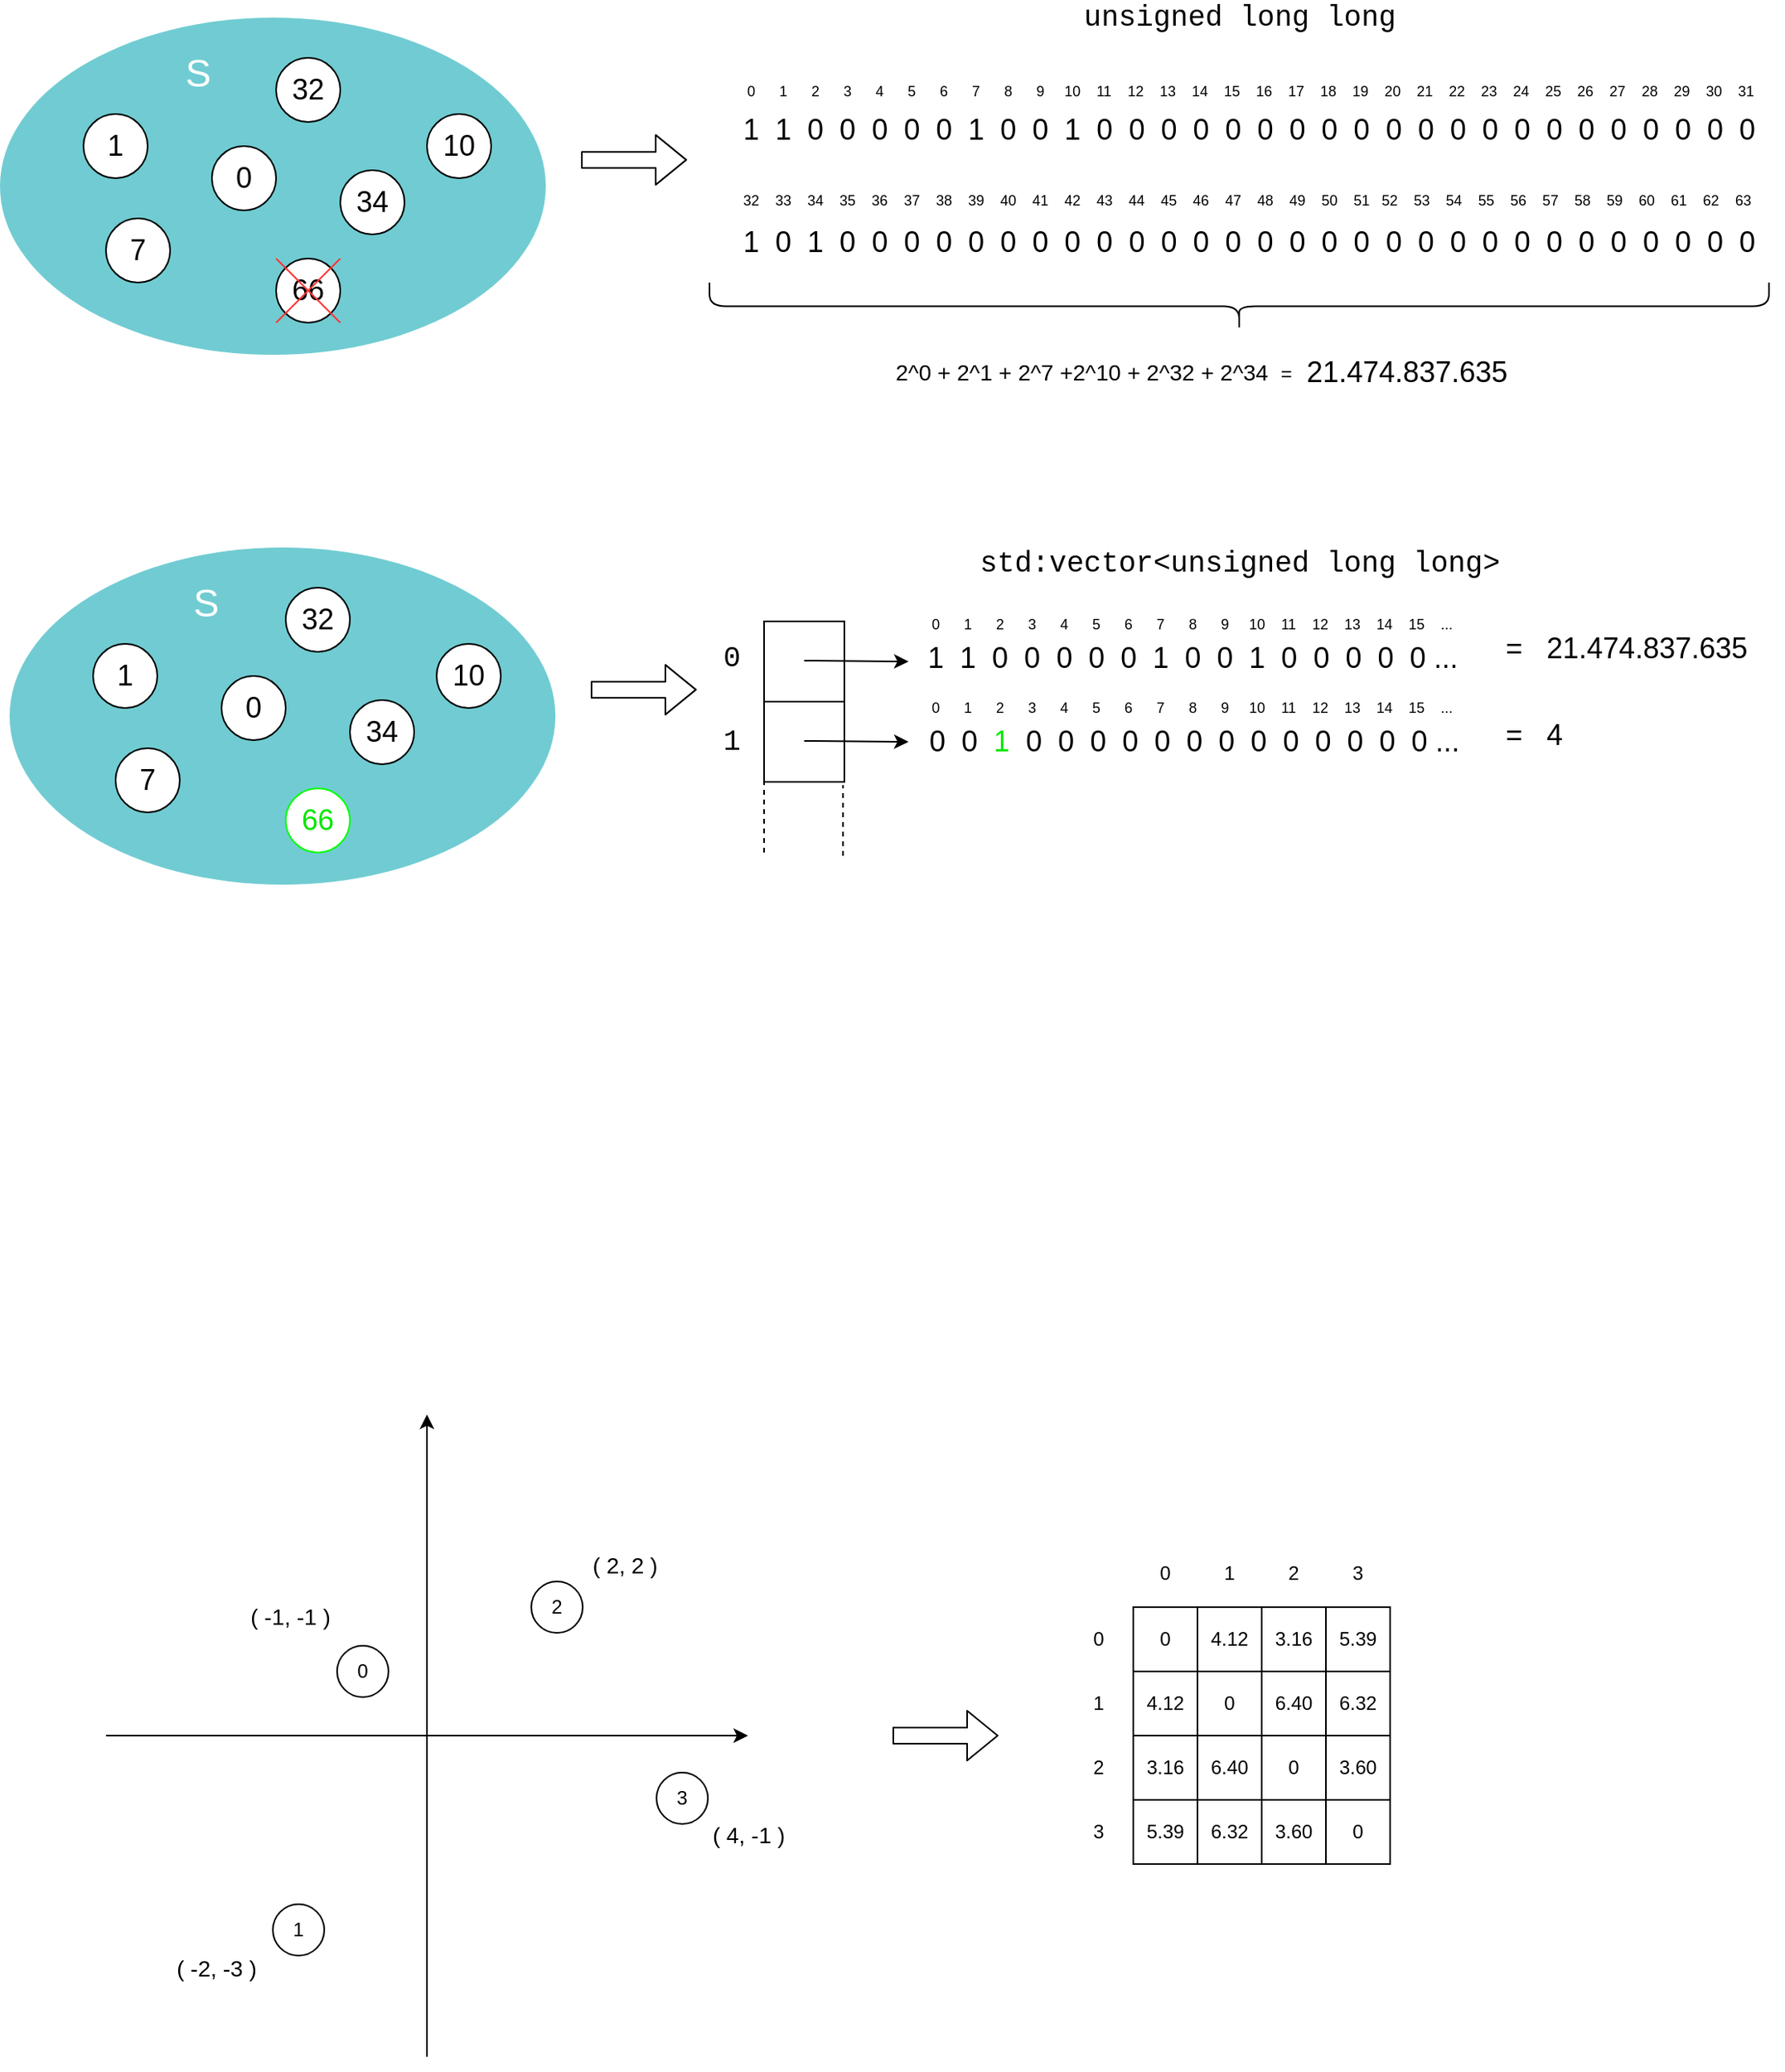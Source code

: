<mxfile version="12.9.13" type="device"><diagram id="3228e29e-7158-1315-38df-8450db1d8a1d" name="Page-1"><mxGraphModel dx="1005" dy="610" grid="1" gridSize="10" guides="1" tooltips="1" connect="1" arrows="1" fold="1" page="1" pageScale="1" pageWidth="1169" pageHeight="827" background="#ffffff" math="0" shadow="0"><root><mxCell id="0"/><mxCell id="1" parent="0"/><mxCell id="21532" value="" style="ellipse;fillColor=#12AAB5;opacity=60;strokeColor=none;html=1;fontColor=#FFFFFF;" parent="1" vertex="1"><mxGeometry x="14" y="50" width="340" height="210" as="geometry"/></mxCell><mxCell id="21534" value="S" style="text;fontSize=24;align=center;verticalAlign=middle;html=1;fontColor=#FFFFFF;" parent="1" vertex="1"><mxGeometry x="42" y="50" width="190" height="70" as="geometry"/></mxCell><mxCell id="YoEbji7SJJN7wVPEPP6z-21550" value="" style="shape=flexArrow;endArrow=classic;html=1;" parent="1" edge="1"><mxGeometry width="50" height="50" relative="1" as="geometry"><mxPoint x="376" y="138.57" as="sourcePoint"/><mxPoint x="442" y="138.57" as="targetPoint"/></mxGeometry></mxCell><mxCell id="YoEbji7SJJN7wVPEPP6z-21560" value="&lt;font style=&quot;font-size: 18px&quot;&gt;1&amp;nbsp; 1&lt;/font&gt;&lt;span style=&quot;font-size: 18px&quot;&gt;&amp;nbsp; 0&lt;/span&gt;&lt;span style=&quot;font-size: 18px&quot;&gt;&amp;nbsp; 0&lt;/span&gt;&lt;span style=&quot;font-size: 18px&quot;&gt;&amp;nbsp; 0&lt;/span&gt;&lt;span style=&quot;font-size: 18px&quot;&gt;&amp;nbsp; 0&lt;/span&gt;&lt;span style=&quot;font-size: 18px&quot;&gt;&amp;nbsp; 0&lt;/span&gt;&lt;span style=&quot;font-size: 18px&quot;&gt;&amp;nbsp; 1&lt;/span&gt;&lt;span style=&quot;font-size: 18px&quot;&gt;&amp;nbsp; 0&lt;/span&gt;&lt;span style=&quot;font-size: 18px&quot;&gt;&amp;nbsp; 0&lt;/span&gt;&lt;span style=&quot;font-size: 18px&quot;&gt;&amp;nbsp; 1&lt;/span&gt;&lt;span style=&quot;font-size: 18px&quot;&gt;&amp;nbsp; 0&lt;/span&gt;&lt;span style=&quot;font-size: 18px&quot;&gt;&amp;nbsp; 0&lt;/span&gt;&lt;span style=&quot;font-size: 18px&quot;&gt;&amp;nbsp; 0&lt;/span&gt;&lt;span style=&quot;font-size: 18px&quot;&gt;&amp;nbsp; 0&lt;/span&gt;&lt;span style=&quot;font-size: 18px&quot;&gt;&amp;nbsp; 0&lt;/span&gt;&lt;span style=&quot;font-size: 18px&quot;&gt;&amp;nbsp; 0&lt;/span&gt;&lt;span style=&quot;font-size: 18px&quot;&gt;&amp;nbsp; 0&lt;/span&gt;&lt;span style=&quot;font-size: 18px&quot;&gt;&amp;nbsp; 0&lt;/span&gt;&lt;span style=&quot;font-size: 18px&quot;&gt;&amp;nbsp; 0&lt;/span&gt;&lt;span style=&quot;font-size: 18px&quot;&gt;&amp;nbsp; 0&lt;/span&gt;&lt;span style=&quot;font-size: 18px&quot;&gt;&amp;nbsp; 0&lt;/span&gt;&lt;span style=&quot;font-size: 18px&quot;&gt;&amp;nbsp; 0&lt;/span&gt;&lt;span style=&quot;font-size: 18px&quot;&gt;&amp;nbsp; 0&lt;/span&gt;&lt;span style=&quot;font-size: 18px&quot;&gt;&amp;nbsp; 0&lt;/span&gt;&lt;span style=&quot;font-size: 18px&quot;&gt;&amp;nbsp; 0&lt;/span&gt;&lt;span style=&quot;font-size: 18px&quot;&gt;&amp;nbsp; 0&lt;/span&gt;&lt;span style=&quot;font-size: 18px&quot;&gt;&amp;nbsp; 0&lt;/span&gt;&lt;span style=&quot;font-size: 18px&quot;&gt;&amp;nbsp; 0&lt;/span&gt;&lt;span style=&quot;font-size: 18px&quot;&gt;&amp;nbsp; 0&lt;/span&gt;&lt;span style=&quot;font-size: 18px&quot;&gt;&amp;nbsp; 0&lt;/span&gt;&lt;span style=&quot;font-size: 18px&quot;&gt;&amp;nbsp; 0&lt;/span&gt;" style="text;html=1;strokeColor=none;fillColor=none;align=left;verticalAlign=middle;whiteSpace=wrap;rounded=0;fontSize=16;" parent="1" vertex="1"><mxGeometry x="475" y="110" width="635" height="20" as="geometry"/></mxCell><mxCell id="YoEbji7SJJN7wVPEPP6z-21563" value="&lt;font style=&quot;font-size: 9px&quot;&gt;&amp;nbsp;0&amp;nbsp; &amp;nbsp; &amp;nbsp; 1&amp;nbsp; &amp;nbsp; &amp;nbsp; 2&amp;nbsp; &amp;nbsp; &amp;nbsp; 3&amp;nbsp; &amp;nbsp; &amp;nbsp; 4&amp;nbsp; &amp;nbsp; &amp;nbsp; 5&amp;nbsp; &amp;nbsp; &amp;nbsp; 6&amp;nbsp; &amp;nbsp; &amp;nbsp; 7&amp;nbsp; &amp;nbsp; &amp;nbsp; 8&amp;nbsp; &amp;nbsp; &amp;nbsp; 9&amp;nbsp; &amp;nbsp; &amp;nbsp;10&amp;nbsp; &amp;nbsp; 11&amp;nbsp; &amp;nbsp; 12&amp;nbsp; &amp;nbsp; 13&amp;nbsp; &amp;nbsp; 14&amp;nbsp; &amp;nbsp; 15&amp;nbsp; &amp;nbsp; 16&lt;/font&gt;&lt;span style=&quot;font-size: 9px&quot;&gt;&amp;nbsp; &amp;nbsp; 17&lt;/span&gt;&lt;span style=&quot;font-size: 9px&quot;&gt;&amp;nbsp; &amp;nbsp; 18&amp;nbsp; &amp;nbsp; 19&amp;nbsp; &amp;nbsp; 20&lt;/span&gt;&lt;span style=&quot;font-size: 9px&quot;&gt;&amp;nbsp; &amp;nbsp; 21&lt;/span&gt;&lt;span style=&quot;font-size: 9px&quot;&gt;&amp;nbsp; &amp;nbsp; 22&lt;/span&gt;&lt;span style=&quot;font-size: 9px&quot;&gt;&amp;nbsp; &amp;nbsp; 23&lt;/span&gt;&lt;span style=&quot;font-size: 9px&quot;&gt;&amp;nbsp; &amp;nbsp; 24&lt;/span&gt;&lt;span style=&quot;font-size: 9px&quot;&gt;&amp;nbsp; &amp;nbsp; 25&lt;/span&gt;&lt;span style=&quot;font-size: 9px&quot;&gt;&amp;nbsp; &amp;nbsp; 26&lt;/span&gt;&lt;span style=&quot;font-size: 9px&quot;&gt;&amp;nbsp; &amp;nbsp; 27&lt;/span&gt;&lt;span style=&quot;font-size: 9px&quot;&gt;&amp;nbsp; &amp;nbsp; 28&lt;/span&gt;&lt;span style=&quot;font-size: 9px&quot;&gt;&amp;nbsp; &amp;nbsp; 29&lt;/span&gt;&lt;span style=&quot;font-size: 9px&quot;&gt;&amp;nbsp; &amp;nbsp; 30&lt;/span&gt;&lt;span style=&quot;font-size: 9px&quot;&gt;&amp;nbsp; &amp;nbsp; 31&lt;/span&gt;" style="text;html=1;strokeColor=none;fillColor=none;align=left;verticalAlign=middle;whiteSpace=wrap;rounded=0;" parent="1" vertex="1"><mxGeometry x="475" y="85" width="642" height="20" as="geometry"/></mxCell><mxCell id="DJ05_CDOO7-6j4-YWmin-21534" value="&lt;font style=&quot;font-size: 18px&quot;&gt;1&amp;nbsp; 0&lt;/font&gt;&lt;span style=&quot;font-size: 18px&quot;&gt;&amp;nbsp; 1&lt;/span&gt;&lt;span style=&quot;font-size: 18px&quot;&gt;&amp;nbsp; 0&lt;/span&gt;&lt;span style=&quot;font-size: 18px&quot;&gt;&amp;nbsp; 0&lt;/span&gt;&lt;span style=&quot;font-size: 18px&quot;&gt;&amp;nbsp; 0&lt;/span&gt;&lt;span style=&quot;font-size: 18px&quot;&gt;&amp;nbsp; 0&lt;/span&gt;&lt;span style=&quot;font-size: 18px&quot;&gt;&amp;nbsp; 0&lt;/span&gt;&lt;span style=&quot;font-size: 18px&quot;&gt;&amp;nbsp; 0&lt;/span&gt;&lt;span style=&quot;font-size: 18px&quot;&gt;&amp;nbsp; 0&lt;/span&gt;&lt;span style=&quot;font-size: 18px&quot;&gt;&amp;nbsp; 0&lt;/span&gt;&lt;span style=&quot;font-size: 18px&quot;&gt;&amp;nbsp; 0&lt;/span&gt;&lt;span style=&quot;font-size: 18px&quot;&gt;&amp;nbsp; 0&lt;/span&gt;&lt;span style=&quot;font-size: 18px&quot;&gt;&amp;nbsp; 0&lt;/span&gt;&lt;span style=&quot;font-size: 18px&quot;&gt;&amp;nbsp; 0&lt;/span&gt;&lt;span style=&quot;font-size: 18px&quot;&gt;&amp;nbsp; 0&lt;/span&gt;&lt;span style=&quot;font-size: 18px&quot;&gt;&amp;nbsp; 0&lt;/span&gt;&lt;span style=&quot;font-size: 18px&quot;&gt;&amp;nbsp; 0&lt;/span&gt;&lt;span style=&quot;font-size: 18px&quot;&gt;&amp;nbsp; 0&lt;/span&gt;&lt;span style=&quot;font-size: 18px&quot;&gt;&amp;nbsp; 0&lt;/span&gt;&lt;span style=&quot;font-size: 18px&quot;&gt;&amp;nbsp; 0&lt;/span&gt;&lt;span style=&quot;font-size: 18px&quot;&gt;&amp;nbsp; 0&lt;/span&gt;&lt;span style=&quot;font-size: 18px&quot;&gt;&amp;nbsp; 0&lt;/span&gt;&lt;span style=&quot;font-size: 18px&quot;&gt;&amp;nbsp; 0&lt;/span&gt;&lt;span style=&quot;font-size: 18px&quot;&gt;&amp;nbsp; 0&lt;/span&gt;&lt;span style=&quot;font-size: 18px&quot;&gt;&amp;nbsp; 0&lt;/span&gt;&lt;span style=&quot;font-size: 18px&quot;&gt;&amp;nbsp; 0&lt;/span&gt;&lt;span style=&quot;font-size: 18px&quot;&gt;&amp;nbsp; 0&lt;/span&gt;&lt;span style=&quot;font-size: 18px&quot;&gt;&amp;nbsp; 0&lt;/span&gt;&lt;span style=&quot;font-size: 18px&quot;&gt;&amp;nbsp; 0&lt;/span&gt;&lt;span style=&quot;font-size: 18px&quot;&gt;&amp;nbsp; 0&lt;/span&gt;&lt;span style=&quot;font-size: 18px&quot;&gt;&amp;nbsp; 0&lt;/span&gt;" style="text;html=1;strokeColor=none;fillColor=none;align=left;verticalAlign=middle;whiteSpace=wrap;rounded=0;fontSize=16;" parent="1" vertex="1"><mxGeometry x="475" y="180" width="645" height="20" as="geometry"/></mxCell><mxCell id="DJ05_CDOO7-6j4-YWmin-21535" value="&lt;font style=&quot;font-size: 9px&quot;&gt;32&amp;nbsp; &amp;nbsp; 33&amp;nbsp; &amp;nbsp; 34&amp;nbsp; &amp;nbsp; 35&amp;nbsp; &amp;nbsp; 36&amp;nbsp; &amp;nbsp; 37&amp;nbsp; &amp;nbsp; 38&amp;nbsp; &amp;nbsp; 39&amp;nbsp; &amp;nbsp; 40&amp;nbsp; &amp;nbsp; 41&amp;nbsp;&amp;nbsp; &amp;nbsp;42&amp;nbsp; &amp;nbsp; 43&amp;nbsp; &amp;nbsp; 44&amp;nbsp; &amp;nbsp; 45&amp;nbsp; &amp;nbsp; 46&amp;nbsp; &amp;nbsp; 47&amp;nbsp; &amp;nbsp; 48&lt;/font&gt;&lt;span style=&quot;font-size: 9px&quot;&gt;&amp;nbsp; &amp;nbsp; 49&amp;nbsp; &amp;nbsp; 50&lt;/span&gt;&lt;span style=&quot;font-size: 9px&quot;&gt;&amp;nbsp; &amp;nbsp; 51&amp;nbsp; &amp;nbsp;52&amp;nbsp; &amp;nbsp; 53&lt;/span&gt;&lt;span style=&quot;font-size: 9px&quot;&gt;&amp;nbsp; &amp;nbsp; 54&lt;/span&gt;&lt;span style=&quot;font-size: 9px&quot;&gt;&amp;nbsp; &amp;nbsp; 55&lt;/span&gt;&lt;span style=&quot;font-size: 9px&quot;&gt;&amp;nbsp; &amp;nbsp; 56&lt;/span&gt;&lt;span style=&quot;font-size: 9px&quot;&gt;&amp;nbsp; &amp;nbsp; 57&lt;/span&gt;&lt;span style=&quot;font-size: 9px&quot;&gt;&amp;nbsp; &amp;nbsp; 58&lt;/span&gt;&lt;span style=&quot;font-size: 9px&quot;&gt;&amp;nbsp; &amp;nbsp; 59&lt;/span&gt;&lt;span style=&quot;font-size: 9px&quot;&gt;&amp;nbsp; &amp;nbsp; 60&lt;/span&gt;&lt;span style=&quot;font-size: 9px&quot;&gt;&amp;nbsp; &amp;nbsp; 61&lt;/span&gt;&lt;span style=&quot;font-size: 9px&quot;&gt;&amp;nbsp; &amp;nbsp; 62&amp;nbsp;&lt;/span&gt;&lt;span style=&quot;font-size: 9px&quot;&gt;&amp;nbsp; &amp;nbsp;63&lt;/span&gt;&lt;span style=&quot;font-size: 9px&quot;&gt;&amp;nbsp;&lt;/span&gt;" style="text;html=1;strokeColor=none;fillColor=none;align=left;verticalAlign=middle;whiteSpace=wrap;rounded=0;" parent="1" vertex="1"><mxGeometry x="475" y="153" width="642" height="20" as="geometry"/></mxCell><mxCell id="DJ05_CDOO7-6j4-YWmin-21536" value="&lt;font style=&quot;font-size: 18px&quot;&gt;7&lt;/font&gt;" style="ellipse;whiteSpace=wrap;html=1;aspect=fixed;" parent="1" vertex="1"><mxGeometry x="80" y="175" width="40" height="40" as="geometry"/></mxCell><mxCell id="DJ05_CDOO7-6j4-YWmin-21538" value="&lt;font style=&quot;font-size: 18px&quot;&gt;1&lt;/font&gt;" style="ellipse;whiteSpace=wrap;html=1;aspect=fixed;" parent="1" vertex="1"><mxGeometry x="66" y="110" width="40" height="40" as="geometry"/></mxCell><mxCell id="DJ05_CDOO7-6j4-YWmin-21539" value="&lt;font style=&quot;font-size: 18px&quot;&gt;10&lt;/font&gt;" style="ellipse;whiteSpace=wrap;html=1;aspect=fixed;" parent="1" vertex="1"><mxGeometry x="280" y="110" width="40" height="40" as="geometry"/></mxCell><mxCell id="DJ05_CDOO7-6j4-YWmin-21540" value="&lt;font style=&quot;font-size: 18px&quot;&gt;34&lt;/font&gt;" style="ellipse;whiteSpace=wrap;html=1;aspect=fixed;" parent="1" vertex="1"><mxGeometry x="226" y="145" width="40" height="40" as="geometry"/></mxCell><mxCell id="DJ05_CDOO7-6j4-YWmin-21541" value="&lt;font style=&quot;font-size: 18px&quot;&gt;0&lt;/font&gt;" style="ellipse;whiteSpace=wrap;html=1;aspect=fixed;" parent="1" vertex="1"><mxGeometry x="146" y="130" width="40" height="40" as="geometry"/></mxCell><mxCell id="DJ05_CDOO7-6j4-YWmin-21542" value="&lt;font style=&quot;font-size: 18px&quot;&gt;32&lt;/font&gt;" style="ellipse;whiteSpace=wrap;html=1;aspect=fixed;" parent="1" vertex="1"><mxGeometry x="186" y="75" width="40" height="40" as="geometry"/></mxCell><mxCell id="DJ05_CDOO7-6j4-YWmin-21543" value="" style="shape=curlyBracket;whiteSpace=wrap;html=1;rounded=1;rotation=-90;size=0.509;" parent="1" vertex="1"><mxGeometry x="771" y="-100" width="30" height="660" as="geometry"/></mxCell><UserObject label="&lt;font style=&quot;font-size: 18px&quot;&gt;21.474.837.635&lt;/font&gt;" link="21.474.837.507" id="DJ05_CDOO7-6j4-YWmin-21544"><mxCell style="text;whiteSpace=wrap;html=1;" parent="1" vertex="1"><mxGeometry x="826" y="254" width="112.5" height="30" as="geometry"/></mxCell></UserObject><mxCell id="DJ05_CDOO7-6j4-YWmin-21545" value="&lt;font style=&quot;font-family: &amp;#34;helvetica&amp;#34; ; font-style: normal ; font-weight: 400 ; letter-spacing: normal ; text-align: left ; text-indent: 0px ; text-transform: none ; word-spacing: 0px ; font-size: 14px&quot;&gt;2^0 + 2^1 + 2^7 +2^10 + 2^32 + 2^34&lt;/font&gt;&lt;font style=&quot;font-family: &amp;#34;helvetica&amp;#34; ; font-style: normal ; font-weight: 400 ; letter-spacing: normal ; text-align: left ; text-indent: 0px ; text-transform: none ; word-spacing: 0px ; font-size: 14px&quot;&gt;&lt;span&gt;&amp;nbsp; &lt;/span&gt;&lt;/font&gt;&lt;font style=&quot;font-family: &amp;#34;helvetica&amp;#34; ; font-size: 12px ; font-style: normal ; font-weight: 400 ; letter-spacing: normal ; text-align: left ; text-indent: 0px ; text-transform: none ; word-spacing: 0px&quot;&gt;=&lt;/font&gt;" style="text;whiteSpace=wrap;html=1;fontSize=16;" parent="1" vertex="1"><mxGeometry x="570" y="254" width="256" height="30" as="geometry"/></mxCell><mxCell id="DJ05_CDOO7-6j4-YWmin-21546" value="&lt;font face=&quot;Courier New&quot; style=&quot;font-size: 18px&quot;&gt;unsigned long long&lt;/font&gt;" style="text;html=1;strokeColor=none;fillColor=none;align=center;verticalAlign=middle;whiteSpace=wrap;rounded=0;" parent="1" vertex="1"><mxGeometry x="682.75" y="40" width="206.5" height="20" as="geometry"/></mxCell><mxCell id="DJ05_CDOO7-6j4-YWmin-21547" value="&lt;font style=&quot;font-size: 18px&quot;&gt;66&lt;/font&gt;" style="ellipse;whiteSpace=wrap;html=1;aspect=fixed;" parent="1" vertex="1"><mxGeometry x="186" y="200" width="40" height="40" as="geometry"/></mxCell><mxCell id="DJ05_CDOO7-6j4-YWmin-21549" value="" style="endArrow=none;html=1;fillColor=#FF3333;strokeColor=#FF3333;" parent="1" edge="1"><mxGeometry width="50" height="50" relative="1" as="geometry"><mxPoint x="186" y="240" as="sourcePoint"/><mxPoint x="226" y="200" as="targetPoint"/></mxGeometry></mxCell><mxCell id="DJ05_CDOO7-6j4-YWmin-21551" value="" style="endArrow=none;html=1;strokeColor=#FF3333;" parent="1" edge="1"><mxGeometry width="50" height="50" relative="1" as="geometry"><mxPoint x="226" y="240" as="sourcePoint"/><mxPoint x="186" y="200" as="targetPoint"/></mxGeometry></mxCell><mxCell id="DJ05_CDOO7-6j4-YWmin-21552" value="" style="ellipse;fillColor=#12AAB5;opacity=60;strokeColor=none;html=1;fontColor=#FFFFFF;" parent="1" vertex="1"><mxGeometry x="20" y="380" width="340" height="210" as="geometry"/></mxCell><mxCell id="DJ05_CDOO7-6j4-YWmin-21553" value="S" style="text;fontSize=24;align=center;verticalAlign=middle;html=1;fontColor=#FFFFFF;" parent="1" vertex="1"><mxGeometry x="47" y="380" width="190" height="70" as="geometry"/></mxCell><mxCell id="DJ05_CDOO7-6j4-YWmin-21554" value="" style="shape=flexArrow;endArrow=classic;html=1;" parent="1" edge="1"><mxGeometry width="50" height="50" relative="1" as="geometry"><mxPoint x="382" y="468.57" as="sourcePoint"/><mxPoint x="448" y="468.57" as="targetPoint"/></mxGeometry></mxCell><mxCell id="DJ05_CDOO7-6j4-YWmin-21557" value="&lt;font style=&quot;font-size: 18px&quot;&gt;7&lt;/font&gt;" style="ellipse;whiteSpace=wrap;html=1;aspect=fixed;" parent="1" vertex="1"><mxGeometry x="86" y="505" width="40" height="40" as="geometry"/></mxCell><mxCell id="DJ05_CDOO7-6j4-YWmin-21558" value="&lt;font style=&quot;font-size: 18px&quot;&gt;1&lt;/font&gt;" style="ellipse;whiteSpace=wrap;html=1;aspect=fixed;" parent="1" vertex="1"><mxGeometry x="72" y="440" width="40" height="40" as="geometry"/></mxCell><mxCell id="DJ05_CDOO7-6j4-YWmin-21559" value="&lt;font style=&quot;font-size: 18px&quot;&gt;10&lt;/font&gt;" style="ellipse;whiteSpace=wrap;html=1;aspect=fixed;" parent="1" vertex="1"><mxGeometry x="286" y="440" width="40" height="40" as="geometry"/></mxCell><mxCell id="DJ05_CDOO7-6j4-YWmin-21560" value="&lt;font style=&quot;font-size: 18px&quot;&gt;34&lt;/font&gt;" style="ellipse;whiteSpace=wrap;html=1;aspect=fixed;" parent="1" vertex="1"><mxGeometry x="232" y="475" width="40" height="40" as="geometry"/></mxCell><mxCell id="DJ05_CDOO7-6j4-YWmin-21561" value="&lt;font style=&quot;font-size: 18px&quot;&gt;0&lt;/font&gt;" style="ellipse;whiteSpace=wrap;html=1;aspect=fixed;" parent="1" vertex="1"><mxGeometry x="152" y="460" width="40" height="40" as="geometry"/></mxCell><mxCell id="DJ05_CDOO7-6j4-YWmin-21562" value="&lt;font style=&quot;font-size: 18px&quot;&gt;32&lt;/font&gt;" style="ellipse;whiteSpace=wrap;html=1;aspect=fixed;" parent="1" vertex="1"><mxGeometry x="192" y="405" width="40" height="40" as="geometry"/></mxCell><mxCell id="DJ05_CDOO7-6j4-YWmin-21567" value="&lt;font style=&quot;font-size: 18px&quot; color=&quot;#00e600&quot;&gt;66&lt;/font&gt;" style="ellipse;whiteSpace=wrap;html=1;aspect=fixed;strokeColor=#00FF00;" parent="1" vertex="1"><mxGeometry x="192" y="530" width="40" height="40" as="geometry"/></mxCell><mxCell id="DJ05_CDOO7-6j4-YWmin-21570" value="&lt;font style=&quot;font-size: 18px&quot;&gt;1&amp;nbsp; 1&lt;/font&gt;&lt;span style=&quot;font-size: 18px&quot;&gt;&amp;nbsp; 0&lt;/span&gt;&lt;span style=&quot;font-size: 18px&quot;&gt;&amp;nbsp; 0&lt;/span&gt;&lt;span style=&quot;font-size: 18px&quot;&gt;&amp;nbsp; 0&lt;/span&gt;&lt;span style=&quot;font-size: 18px&quot;&gt;&amp;nbsp; 0&lt;/span&gt;&lt;span style=&quot;font-size: 18px&quot;&gt;&amp;nbsp; 0&lt;/span&gt;&lt;span style=&quot;font-size: 18px&quot;&gt;&amp;nbsp; 1&lt;/span&gt;&lt;span style=&quot;font-size: 18px&quot;&gt;&amp;nbsp; 0&lt;/span&gt;&lt;span style=&quot;font-size: 18px&quot;&gt;&amp;nbsp; 0&lt;/span&gt;&lt;span style=&quot;font-size: 18px&quot;&gt;&amp;nbsp; 1&lt;/span&gt;&lt;span style=&quot;font-size: 18px&quot;&gt;&amp;nbsp; 0&lt;/span&gt;&lt;span style=&quot;font-size: 18px&quot;&gt;&amp;nbsp; 0&lt;/span&gt;&lt;span style=&quot;font-size: 18px&quot;&gt;&amp;nbsp; 0&lt;/span&gt;&lt;span style=&quot;font-size: 18px&quot;&gt;&amp;nbsp; 0&lt;/span&gt;&lt;span style=&quot;font-size: 18px&quot;&gt;&amp;nbsp; 0&amp;nbsp;&lt;/span&gt;&lt;span style=&quot;font-size: 18px&quot;&gt;...&lt;/span&gt;" style="text;html=1;strokeColor=none;fillColor=none;align=left;verticalAlign=middle;whiteSpace=wrap;rounded=0;fontSize=16;" parent="1" vertex="1"><mxGeometry x="590" y="439" width="535" height="20" as="geometry"/></mxCell><mxCell id="DJ05_CDOO7-6j4-YWmin-21571" value="&lt;font style=&quot;font-size: 9px&quot;&gt;&amp;nbsp;0&amp;nbsp; &amp;nbsp; &amp;nbsp; 1&amp;nbsp; &amp;nbsp; &amp;nbsp; 2&amp;nbsp; &amp;nbsp; &amp;nbsp; 3&amp;nbsp; &amp;nbsp; &amp;nbsp; 4&amp;nbsp; &amp;nbsp; &amp;nbsp; 5&amp;nbsp; &amp;nbsp; &amp;nbsp; 6&amp;nbsp; &amp;nbsp; &amp;nbsp; 7&amp;nbsp; &amp;nbsp; &amp;nbsp; 8&amp;nbsp; &amp;nbsp; &amp;nbsp; 9&amp;nbsp; &amp;nbsp; &amp;nbsp;10&amp;nbsp; &amp;nbsp; 11&amp;nbsp; &amp;nbsp; 12&amp;nbsp; &amp;nbsp; 13&amp;nbsp; &amp;nbsp; 14&amp;nbsp; &amp;nbsp; 15&lt;/font&gt;&lt;span style=&quot;font-size: 9px&quot;&gt;&amp;nbsp; &amp;nbsp; ...&lt;/span&gt;" style="text;html=1;strokeColor=none;fillColor=none;align=left;verticalAlign=middle;whiteSpace=wrap;rounded=0;" parent="1" vertex="1"><mxGeometry x="590" y="417" width="535" height="20" as="geometry"/></mxCell><mxCell id="DJ05_CDOO7-6j4-YWmin-21580" value="&lt;font style=&quot;font-size: 18px&quot;&gt;0&amp;nbsp; 0&lt;/font&gt;&lt;span style=&quot;font-size: 18px&quot;&gt;&amp;nbsp; &lt;font color=&quot;#00e600&quot;&gt;1&lt;/font&gt;&lt;/span&gt;&lt;span style=&quot;font-size: 18px&quot;&gt;&amp;nbsp; 0&lt;/span&gt;&lt;span style=&quot;font-size: 18px&quot;&gt;&amp;nbsp; 0&lt;/span&gt;&lt;span style=&quot;font-size: 18px&quot;&gt;&amp;nbsp; 0&lt;/span&gt;&lt;span style=&quot;font-size: 18px&quot;&gt;&amp;nbsp; 0&lt;/span&gt;&lt;span style=&quot;font-size: 18px&quot;&gt;&amp;nbsp; 0&lt;/span&gt;&lt;span style=&quot;font-size: 18px&quot;&gt;&amp;nbsp; 0&lt;/span&gt;&lt;span style=&quot;font-size: 18px&quot;&gt;&amp;nbsp; 0&lt;/span&gt;&lt;span style=&quot;font-size: 18px&quot;&gt;&amp;nbsp; 0&lt;/span&gt;&lt;span style=&quot;font-size: 18px&quot;&gt;&amp;nbsp; 0&lt;/span&gt;&lt;span style=&quot;font-size: 18px&quot;&gt;&amp;nbsp; 0&lt;/span&gt;&lt;span style=&quot;font-size: 18px&quot;&gt;&amp;nbsp; 0&lt;/span&gt;&lt;span style=&quot;font-size: 18px&quot;&gt;&amp;nbsp; 0&lt;/span&gt;&lt;span style=&quot;font-size: 18px&quot;&gt;&amp;nbsp; 0&lt;/span&gt;&lt;span style=&quot;font-size: 18px&quot;&gt;&amp;nbsp;&lt;/span&gt;&lt;span style=&quot;font-size: 18px&quot;&gt;...&lt;/span&gt;" style="text;html=1;strokeColor=none;fillColor=none;align=left;verticalAlign=middle;whiteSpace=wrap;rounded=0;fontSize=16;" parent="1" vertex="1"><mxGeometry x="591" y="491" width="534" height="20" as="geometry"/></mxCell><mxCell id="DJ05_CDOO7-6j4-YWmin-21583" value="" style="whiteSpace=wrap;html=1;aspect=fixed;" parent="1" vertex="1"><mxGeometry x="490" y="476" width="50" height="50" as="geometry"/></mxCell><mxCell id="DJ05_CDOO7-6j4-YWmin-21584" value="" style="whiteSpace=wrap;html=1;aspect=fixed;" parent="1" vertex="1"><mxGeometry x="490" y="426" width="50" height="50" as="geometry"/></mxCell><mxCell id="DJ05_CDOO7-6j4-YWmin-21586" value="&lt;font face=&quot;Courier New&quot; style=&quot;font-size: 18px&quot;&gt;std:vector&amp;lt;unsigned long long&amp;gt;&lt;/font&gt;" style="text;html=1;strokeColor=none;fillColor=none;align=center;verticalAlign=middle;whiteSpace=wrap;rounded=0;" parent="1" vertex="1"><mxGeometry x="607.75" y="380" width="356.5" height="20" as="geometry"/></mxCell><mxCell id="DJ05_CDOO7-6j4-YWmin-21587" value="" style="endArrow=classic;html=1;strokeColor=#000000;fillColor=#FF3333;" parent="1" edge="1"><mxGeometry width="50" height="50" relative="1" as="geometry"><mxPoint x="515" y="450.5" as="sourcePoint"/><mxPoint x="580" y="451" as="targetPoint"/></mxGeometry></mxCell><mxCell id="DJ05_CDOO7-6j4-YWmin-21588" value="" style="endArrow=classic;html=1;strokeColor=#000000;fillColor=#FF3333;" parent="1" edge="1"><mxGeometry width="50" height="50" relative="1" as="geometry"><mxPoint x="515" y="500.5" as="sourcePoint"/><mxPoint x="580" y="501" as="targetPoint"/></mxGeometry></mxCell><mxCell id="DJ05_CDOO7-6j4-YWmin-21589" value="&lt;font style=&quot;font-size: 9px&quot;&gt;&amp;nbsp;0&amp;nbsp; &amp;nbsp; &amp;nbsp; 1&amp;nbsp; &amp;nbsp; &amp;nbsp; 2&amp;nbsp; &amp;nbsp; &amp;nbsp; 3&amp;nbsp; &amp;nbsp; &amp;nbsp; 4&amp;nbsp; &amp;nbsp; &amp;nbsp; 5&amp;nbsp; &amp;nbsp; &amp;nbsp; 6&amp;nbsp; &amp;nbsp; &amp;nbsp; 7&amp;nbsp; &amp;nbsp; &amp;nbsp; 8&amp;nbsp; &amp;nbsp; &amp;nbsp; 9&amp;nbsp; &amp;nbsp; &amp;nbsp;10&amp;nbsp; &amp;nbsp; 11&amp;nbsp; &amp;nbsp; 12&amp;nbsp; &amp;nbsp; 13&amp;nbsp; &amp;nbsp; 14&amp;nbsp; &amp;nbsp; 15 &lt;/font&gt;&lt;span style=&quot;font-size: 9px&quot;&gt;&amp;nbsp; &amp;nbsp;...&lt;/span&gt;" style="text;html=1;strokeColor=none;fillColor=none;align=left;verticalAlign=middle;whiteSpace=wrap;rounded=0;" parent="1" vertex="1"><mxGeometry x="590" y="469" width="535" height="20" as="geometry"/></mxCell><mxCell id="DJ05_CDOO7-6j4-YWmin-21593" value="" style="endArrow=none;dashed=1;html=1;strokeColor=#000000;fillColor=#FF3333;entryX=0;entryY=1;entryDx=0;entryDy=0;" parent="1" target="DJ05_CDOO7-6j4-YWmin-21583" edge="1"><mxGeometry width="50" height="50" relative="1" as="geometry"><mxPoint x="490" y="570" as="sourcePoint"/><mxPoint x="540" y="580" as="targetPoint"/></mxGeometry></mxCell><mxCell id="DJ05_CDOO7-6j4-YWmin-21594" value="" style="endArrow=none;dashed=1;html=1;strokeColor=#000000;fillColor=#FF3333;entryX=0;entryY=1;entryDx=0;entryDy=0;" parent="1" edge="1"><mxGeometry width="50" height="50" relative="1" as="geometry"><mxPoint x="539.17" y="572" as="sourcePoint"/><mxPoint x="539.17" y="528" as="targetPoint"/></mxGeometry></mxCell><mxCell id="DJ05_CDOO7-6j4-YWmin-21595" value="&lt;font&gt;&lt;font face=&quot;Courier New&quot; style=&quot;font-size: 18px&quot;&gt;0&lt;/font&gt;&lt;/font&gt;" style="text;html=1;strokeColor=none;fillColor=none;align=center;verticalAlign=middle;whiteSpace=wrap;rounded=0;" parent="1" vertex="1"><mxGeometry x="450" y="439" width="40" height="20" as="geometry"/></mxCell><mxCell id="DJ05_CDOO7-6j4-YWmin-21596" value="&lt;font face=&quot;Courier New&quot; style=&quot;font-size: 18px&quot;&gt;1&lt;/font&gt;" style="text;html=1;strokeColor=none;fillColor=none;align=center;verticalAlign=middle;whiteSpace=wrap;rounded=0;" parent="1" vertex="1"><mxGeometry x="450" y="491" width="40" height="20" as="geometry"/></mxCell><UserObject label="&lt;font style=&quot;font-size: 18px&quot;&gt;=&amp;nbsp; &amp;nbsp;21.474.837.635&lt;/font&gt;" link="21.474.837.507" id="DJ05_CDOO7-6j4-YWmin-21597"><mxCell style="text;whiteSpace=wrap;html=1;" parent="1" vertex="1"><mxGeometry x="950" y="426" width="170" height="30" as="geometry"/></mxCell></UserObject><UserObject label="&lt;font style=&quot;font-size: 18px&quot;&gt;=&amp;nbsp; &amp;nbsp;4&lt;/font&gt;" link="21.474.837.507" id="DJ05_CDOO7-6j4-YWmin-21598"><mxCell style="text;whiteSpace=wrap;html=1;" parent="1" vertex="1"><mxGeometry x="950" y="480" width="150" height="30" as="geometry"/></mxCell></UserObject><mxCell id="vXOC-cOLMCRaoNyx3LY6-21535" value="" style="endArrow=classic;html=1;" edge="1" parent="1"><mxGeometry width="50" height="50" relative="1" as="geometry"><mxPoint x="80" y="1120" as="sourcePoint"/><mxPoint x="480" y="1120" as="targetPoint"/></mxGeometry></mxCell><mxCell id="vXOC-cOLMCRaoNyx3LY6-21536" value="" style="endArrow=classic;html=1;" edge="1" parent="1"><mxGeometry width="50" height="50" relative="1" as="geometry"><mxPoint x="280" y="1320" as="sourcePoint"/><mxPoint x="280" y="920" as="targetPoint"/></mxGeometry></mxCell><mxCell id="vXOC-cOLMCRaoNyx3LY6-21537" value="0" style="ellipse;whiteSpace=wrap;html=1;aspect=fixed;" vertex="1" parent="1"><mxGeometry x="224" y="1064" width="32" height="32" as="geometry"/></mxCell><mxCell id="vXOC-cOLMCRaoNyx3LY6-21538" value="&lt;font style=&quot;font-size: 14px&quot;&gt;( -1, -1 )&lt;/font&gt;" style="text;html=1;strokeColor=none;fillColor=none;align=center;verticalAlign=middle;whiteSpace=wrap;rounded=0;" vertex="1" parent="1"><mxGeometry x="162" y="1036" width="66" height="20" as="geometry"/></mxCell><mxCell id="vXOC-cOLMCRaoNyx3LY6-21539" value="1" style="ellipse;whiteSpace=wrap;html=1;aspect=fixed;" vertex="1" parent="1"><mxGeometry x="184" y="1225" width="32" height="32" as="geometry"/></mxCell><mxCell id="vXOC-cOLMCRaoNyx3LY6-21541" value="&lt;font style=&quot;font-size: 14px&quot;&gt;( -2, -3 )&lt;/font&gt;" style="text;html=1;strokeColor=none;fillColor=none;align=center;verticalAlign=middle;whiteSpace=wrap;rounded=0;" vertex="1" parent="1"><mxGeometry x="112" y="1255" width="74" height="20" as="geometry"/></mxCell><mxCell id="vXOC-cOLMCRaoNyx3LY6-21543" value="3" style="ellipse;whiteSpace=wrap;html=1;aspect=fixed;" vertex="1" parent="1"><mxGeometry x="423" y="1143" width="32" height="32" as="geometry"/></mxCell><mxCell id="vXOC-cOLMCRaoNyx3LY6-21545" value="&lt;font style=&quot;font-size: 14px&quot;&gt;( 4, -1 )&lt;/font&gt;" style="text;html=1;strokeColor=none;fillColor=none;align=center;verticalAlign=middle;whiteSpace=wrap;rounded=0;" vertex="1" parent="1"><mxGeometry x="443" y="1172" width="75" height="20" as="geometry"/></mxCell><mxCell id="vXOC-cOLMCRaoNyx3LY6-21546" value="2" style="ellipse;whiteSpace=wrap;html=1;aspect=fixed;" vertex="1" parent="1"><mxGeometry x="345" y="1024" width="32" height="32" as="geometry"/></mxCell><mxCell id="vXOC-cOLMCRaoNyx3LY6-21547" value="&lt;font style=&quot;font-size: 14px&quot;&gt;( 2, 2 )&lt;/font&gt;" style="text;html=1;strokeColor=none;fillColor=none;align=center;verticalAlign=middle;whiteSpace=wrap;rounded=0;" vertex="1" parent="1"><mxGeometry x="377" y="1004" width="53" height="20" as="geometry"/></mxCell><mxCell id="vXOC-cOLMCRaoNyx3LY6-21548" value="" style="shape=flexArrow;endArrow=classic;html=1;" edge="1" parent="1"><mxGeometry width="50" height="50" relative="1" as="geometry"><mxPoint x="570" y="1120" as="sourcePoint"/><mxPoint x="636" y="1120" as="targetPoint"/></mxGeometry></mxCell><mxCell id="vXOC-cOLMCRaoNyx3LY6-21549" value="0" style="whiteSpace=wrap;html=1;aspect=fixed;" vertex="1" parent="1"><mxGeometry x="720" y="1040" width="40" height="40" as="geometry"/></mxCell><mxCell id="vXOC-cOLMCRaoNyx3LY6-21550" value="4.12" style="whiteSpace=wrap;html=1;aspect=fixed;" vertex="1" parent="1"><mxGeometry x="760" y="1040" width="40" height="40" as="geometry"/></mxCell><mxCell id="vXOC-cOLMCRaoNyx3LY6-21551" value="3.16" style="whiteSpace=wrap;html=1;aspect=fixed;" vertex="1" parent="1"><mxGeometry x="800" y="1040" width="40" height="40" as="geometry"/></mxCell><mxCell id="vXOC-cOLMCRaoNyx3LY6-21552" value="5.39" style="whiteSpace=wrap;html=1;aspect=fixed;" vertex="1" parent="1"><mxGeometry x="840" y="1040" width="40" height="40" as="geometry"/></mxCell><mxCell id="vXOC-cOLMCRaoNyx3LY6-21554" value="4.12" style="whiteSpace=wrap;html=1;aspect=fixed;" vertex="1" parent="1"><mxGeometry x="720" y="1080" width="40" height="40" as="geometry"/></mxCell><mxCell id="vXOC-cOLMCRaoNyx3LY6-21555" value="0" style="whiteSpace=wrap;html=1;aspect=fixed;" vertex="1" parent="1"><mxGeometry x="760" y="1080" width="40" height="40" as="geometry"/></mxCell><mxCell id="vXOC-cOLMCRaoNyx3LY6-21556" value="6.40" style="whiteSpace=wrap;html=1;aspect=fixed;" vertex="1" parent="1"><mxGeometry x="800" y="1080" width="40" height="40" as="geometry"/></mxCell><mxCell id="vXOC-cOLMCRaoNyx3LY6-21557" value="6.32" style="whiteSpace=wrap;html=1;aspect=fixed;" vertex="1" parent="1"><mxGeometry x="840" y="1080" width="40" height="40" as="geometry"/></mxCell><mxCell id="vXOC-cOLMCRaoNyx3LY6-21558" value="3.16" style="whiteSpace=wrap;html=1;aspect=fixed;" vertex="1" parent="1"><mxGeometry x="720" y="1120" width="40" height="40" as="geometry"/></mxCell><mxCell id="vXOC-cOLMCRaoNyx3LY6-21559" value="6.40" style="whiteSpace=wrap;html=1;aspect=fixed;" vertex="1" parent="1"><mxGeometry x="760" y="1120" width="40" height="40" as="geometry"/></mxCell><mxCell id="vXOC-cOLMCRaoNyx3LY6-21560" value="3.60" style="whiteSpace=wrap;html=1;aspect=fixed;" vertex="1" parent="1"><mxGeometry x="840" y="1120" width="40" height="40" as="geometry"/></mxCell><mxCell id="vXOC-cOLMCRaoNyx3LY6-21561" value="0" style="whiteSpace=wrap;html=1;aspect=fixed;" vertex="1" parent="1"><mxGeometry x="800" y="1120" width="40" height="40" as="geometry"/></mxCell><mxCell id="vXOC-cOLMCRaoNyx3LY6-21562" value="5.39" style="whiteSpace=wrap;html=1;aspect=fixed;" vertex="1" parent="1"><mxGeometry x="720" y="1160" width="40" height="40" as="geometry"/></mxCell><mxCell id="vXOC-cOLMCRaoNyx3LY6-21563" value="6.32" style="whiteSpace=wrap;html=1;aspect=fixed;" vertex="1" parent="1"><mxGeometry x="760" y="1160" width="40" height="40" as="geometry"/></mxCell><mxCell id="vXOC-cOLMCRaoNyx3LY6-21564" value="3.60" style="whiteSpace=wrap;html=1;aspect=fixed;" vertex="1" parent="1"><mxGeometry x="800" y="1160" width="40" height="40" as="geometry"/></mxCell><mxCell id="vXOC-cOLMCRaoNyx3LY6-21565" value="0" style="whiteSpace=wrap;html=1;aspect=fixed;" vertex="1" parent="1"><mxGeometry x="840" y="1160" width="40" height="40" as="geometry"/></mxCell><mxCell id="vXOC-cOLMCRaoNyx3LY6-21566" value="0&amp;nbsp; &amp;nbsp; &amp;nbsp; &amp;nbsp; &amp;nbsp; 1&amp;nbsp; &amp;nbsp; &amp;nbsp; &amp;nbsp; &amp;nbsp;&amp;nbsp;2&amp;nbsp; &amp;nbsp; &amp;nbsp; &amp;nbsp; &amp;nbsp;&amp;nbsp;3" style="text;html=1;strokeColor=none;fillColor=none;align=center;verticalAlign=middle;whiteSpace=wrap;rounded=0;" vertex="1" parent="1"><mxGeometry x="720" y="1009" width="160" height="20" as="geometry"/></mxCell><mxCell id="vXOC-cOLMCRaoNyx3LY6-21567" value="0" style="text;html=1;align=center;verticalAlign=middle;resizable=0;points=[];autosize=1;" vertex="1" parent="1"><mxGeometry x="688" y="1050" width="20" height="20" as="geometry"/></mxCell><mxCell id="vXOC-cOLMCRaoNyx3LY6-21568" value="1&lt;span style=&quot;font-family: monospace ; font-size: 0px&quot;&gt;%3CmxGraphModel%3E%3Croot%3E%3CmxCell%20id%3D%220%22%2F%3E%3CmxCell%20id%3D%221%22%20parent%3D%220%22%2F%3E%3CmxCell%20id%3D%222%22%20value%3D%220%22%20style%3D%22text%3Bhtml%3D1%3Balign%3Dcenter%3BverticalAlign%3Dmiddle%3Bresizable%3D0%3Bpoints%3D%5B%5D%3Bautosize%3D1%3B%22%20vertex%3D%221%22%20parent%3D%221%22%3E%3CmxGeometry%20x%3D%22688%22%20y%3D%221050%22%20width%3D%2220%22%20height%3D%2220%22%20as%3D%22geometry%22%2F%3E%3C%2FmxCell%3E%3C%2Froot%3E%3C%2FmxGraphModel%3E&lt;/span&gt;" style="text;html=1;align=center;verticalAlign=middle;resizable=0;points=[];autosize=1;" vertex="1" parent="1"><mxGeometry x="688" y="1090" width="20" height="20" as="geometry"/></mxCell><mxCell id="vXOC-cOLMCRaoNyx3LY6-21569" value="2" style="text;html=1;align=center;verticalAlign=middle;resizable=0;points=[];autosize=1;" vertex="1" parent="1"><mxGeometry x="688" y="1130" width="20" height="20" as="geometry"/></mxCell><mxCell id="vXOC-cOLMCRaoNyx3LY6-21570" value="3" style="text;html=1;align=center;verticalAlign=middle;resizable=0;points=[];autosize=1;" vertex="1" parent="1"><mxGeometry x="688" y="1170" width="20" height="20" as="geometry"/></mxCell></root></mxGraphModel></diagram></mxfile>